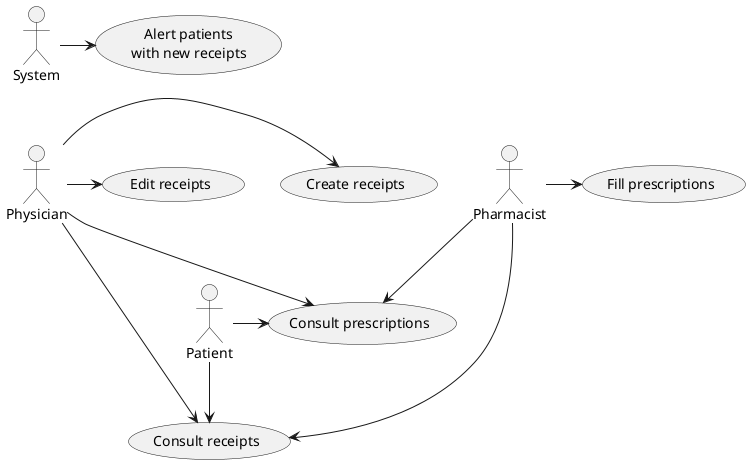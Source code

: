 @startuml

actor :Physician: as D
actor :Pharmacist: as F
actor :System: as S
actor :Patient: as P

usecase (Create receipts) as crr
usecase (Edit receipts) as er
usecase (Consult receipts) as cr
usecase (Consult prescriptions) as cp
usecase (Fill prescriptions) as fp
usecase (Alert patients\nwith new receipts) as ap

S -> ap
D -> crr
D -> er
D -> cr
D -> cp
F -> cr
F -> cp
F -> fp
P --> cr
P -> cp

S --[hidden]> D
D -[hidden]> F
F --[hidden]> P



@enduml

DM <- F
D -> CM
D --> PM
APEP <-S
OD <- P
CP <- P

' Just for display purposes
I --[hidden]> D
F --[hidden]> S
S --[hidden]> P